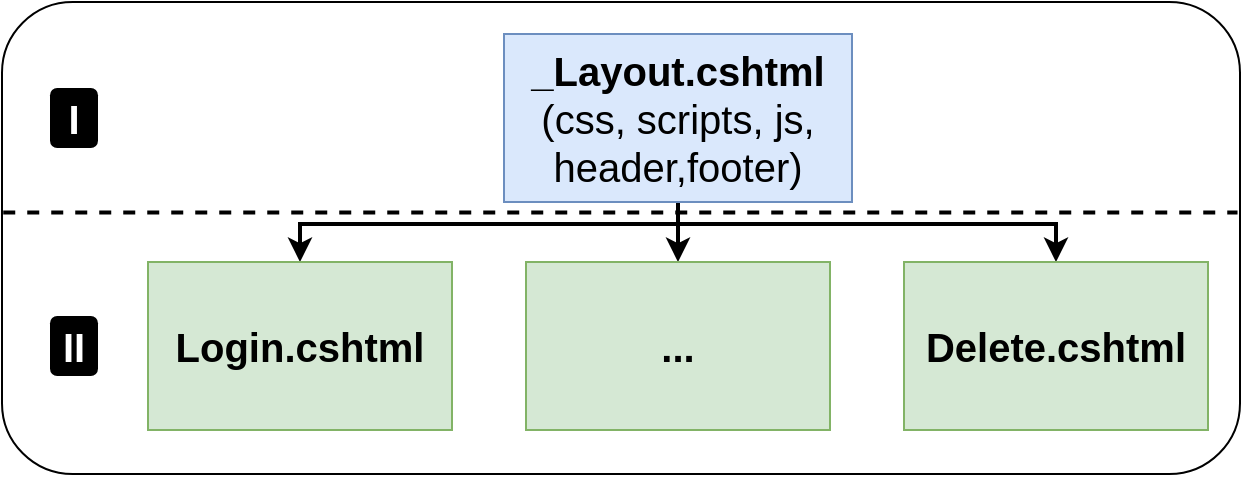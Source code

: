<mxfile version="21.3.7" type="device">
  <diagram id="PopzSU10rDGdlLimEgy6" name="Page-1">
    <mxGraphModel dx="1418" dy="828" grid="0" gridSize="10" guides="1" tooltips="1" connect="1" arrows="1" fold="1" page="1" pageScale="1" pageWidth="827" pageHeight="1169" math="0" shadow="0">
      <root>
        <mxCell id="0" />
        <mxCell id="1" parent="0" />
        <mxCell id="BGrW7HUJqGO3NxsvNbuX-8" style="edgeStyle=orthogonalEdgeStyle;rounded=0;orthogonalLoop=1;jettySize=auto;html=1;exitX=0.5;exitY=1;exitDx=0;exitDy=0;entryX=0.5;entryY=0;entryDx=0;entryDy=0;fontSize=20;strokeWidth=2;" parent="1" source="BGrW7HUJqGO3NxsvNbuX-1" target="BGrW7HUJqGO3NxsvNbuX-2" edge="1">
          <mxGeometry relative="1" as="geometry" />
        </mxCell>
        <mxCell id="BGrW7HUJqGO3NxsvNbuX-9" style="edgeStyle=orthogonalEdgeStyle;rounded=0;orthogonalLoop=1;jettySize=auto;html=1;exitX=0.5;exitY=1;exitDx=0;exitDy=0;entryX=0.5;entryY=0;entryDx=0;entryDy=0;strokeWidth=2;fontSize=20;" parent="1" source="BGrW7HUJqGO3NxsvNbuX-1" target="BGrW7HUJqGO3NxsvNbuX-3" edge="1">
          <mxGeometry relative="1" as="geometry">
            <Array as="points">
              <mxPoint x="405" y="127" />
              <mxPoint x="594" y="127" />
            </Array>
          </mxGeometry>
        </mxCell>
        <mxCell id="BGrW7HUJqGO3NxsvNbuX-10" style="edgeStyle=orthogonalEdgeStyle;rounded=0;orthogonalLoop=1;jettySize=auto;html=1;exitX=0.5;exitY=1;exitDx=0;exitDy=0;entryX=0.5;entryY=0;entryDx=0;entryDy=0;strokeWidth=2;fontSize=20;" parent="1" source="BGrW7HUJqGO3NxsvNbuX-1" target="BGrW7HUJqGO3NxsvNbuX-4" edge="1">
          <mxGeometry relative="1" as="geometry">
            <Array as="points">
              <mxPoint x="405" y="127" />
              <mxPoint x="216" y="127" />
            </Array>
          </mxGeometry>
        </mxCell>
        <mxCell id="BGrW7HUJqGO3NxsvNbuX-1" value="&lt;font style=&quot;font-size: 20px;&quot;&gt;&lt;b&gt;_Layout.cshtml&lt;/b&gt;&lt;br&gt;(css, scripts, js, header,footer)&lt;br&gt;&lt;/font&gt;" style="rounded=0;whiteSpace=wrap;html=1;fillColor=#dae8fc;strokeColor=#6c8ebf;" parent="1" vertex="1">
          <mxGeometry x="318" y="32" width="174" height="84" as="geometry" />
        </mxCell>
        <mxCell id="BGrW7HUJqGO3NxsvNbuX-2" value="&lt;font style=&quot;font-size: 20px;&quot;&gt;&lt;b&gt;...&lt;/b&gt;&lt;br&gt;&lt;/font&gt;" style="rounded=0;whiteSpace=wrap;html=1;fillColor=#d5e8d4;strokeColor=#82b366;" parent="1" vertex="1">
          <mxGeometry x="329" y="146" width="152" height="84" as="geometry" />
        </mxCell>
        <mxCell id="BGrW7HUJqGO3NxsvNbuX-3" value="&lt;font style=&quot;font-size: 20px;&quot;&gt;&lt;b&gt;Delete.cshtml&lt;/b&gt;&lt;br&gt;&lt;/font&gt;" style="rounded=0;whiteSpace=wrap;html=1;fillColor=#d5e8d4;strokeColor=#82b366;" parent="1" vertex="1">
          <mxGeometry x="518" y="146" width="152" height="84" as="geometry" />
        </mxCell>
        <mxCell id="BGrW7HUJqGO3NxsvNbuX-4" value="&lt;font style=&quot;font-size: 20px;&quot;&gt;&lt;b&gt;Login.cshtml&lt;/b&gt;&lt;br&gt;&lt;/font&gt;" style="rounded=0;whiteSpace=wrap;html=1;fillColor=#d5e8d4;strokeColor=#82b366;" parent="1" vertex="1">
          <mxGeometry x="140" y="146" width="152" height="84" as="geometry" />
        </mxCell>
        <mxCell id="BGrW7HUJqGO3NxsvNbuX-14" value="" style="rounded=1;whiteSpace=wrap;html=1;fontSize=20;fillColor=none;" parent="1" vertex="1">
          <mxGeometry x="67" y="16" width="619" height="236" as="geometry" />
        </mxCell>
        <mxCell id="BGrW7HUJqGO3NxsvNbuX-15" value="&lt;font size=&quot;1&quot; color=&quot;#ffffff&quot;&gt;&lt;b style=&quot;font-size: 20px;&quot;&gt;I&lt;/b&gt;&lt;/font&gt;" style="rounded=1;whiteSpace=wrap;html=1;strokeColor=none;strokeWidth=4;fontSize=15;fontColor=#82BE77;fillColor=#000000;" parent="1" vertex="1">
          <mxGeometry x="91" y="59" width="24" height="30" as="geometry" />
        </mxCell>
        <mxCell id="BGrW7HUJqGO3NxsvNbuX-16" value="&lt;font size=&quot;1&quot; color=&quot;#ffffff&quot;&gt;&lt;b style=&quot;font-size: 20px;&quot;&gt;II&lt;/b&gt;&lt;/font&gt;" style="rounded=1;whiteSpace=wrap;html=1;strokeColor=none;strokeWidth=4;fontSize=15;fontColor=#82BE77;fillColor=#000000;" parent="1" vertex="1">
          <mxGeometry x="91" y="173" width="24" height="30" as="geometry" />
        </mxCell>
        <mxCell id="BGrW7HUJqGO3NxsvNbuX-18" value="" style="endArrow=none;dashed=1;html=1;rounded=0;strokeWidth=2;fontSize=20;entryX=0.998;entryY=0.446;entryDx=0;entryDy=0;exitX=0.001;exitY=0.446;exitDx=0;exitDy=0;exitPerimeter=0;entryPerimeter=0;" parent="1" source="BGrW7HUJqGO3NxsvNbuX-14" target="BGrW7HUJqGO3NxsvNbuX-14" edge="1">
          <mxGeometry width="50" height="50" relative="1" as="geometry">
            <mxPoint x="454" y="250" as="sourcePoint" />
            <mxPoint x="504" y="200" as="targetPoint" />
          </mxGeometry>
        </mxCell>
      </root>
    </mxGraphModel>
  </diagram>
</mxfile>
